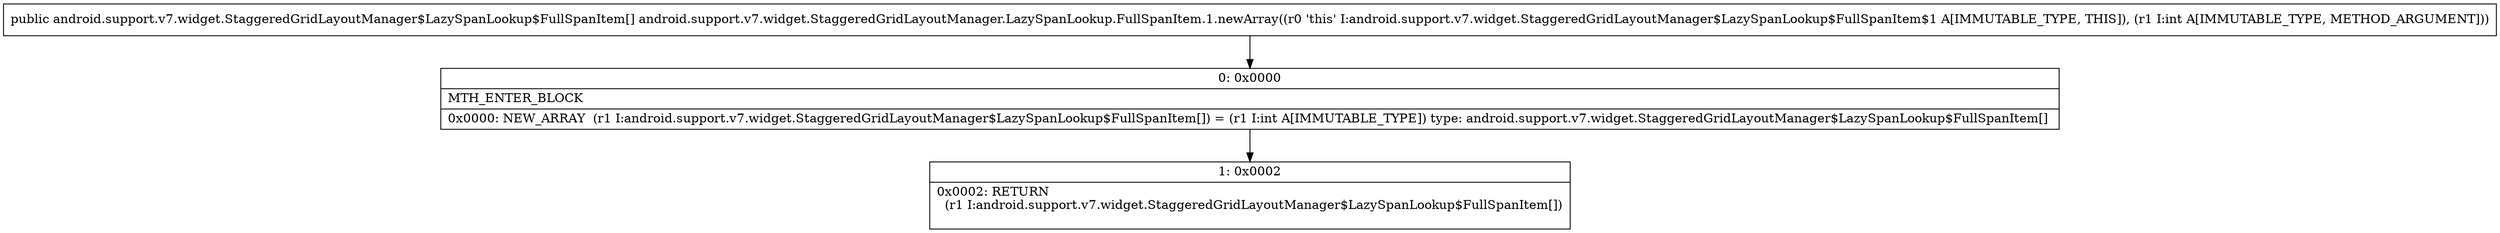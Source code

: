digraph "CFG forandroid.support.v7.widget.StaggeredGridLayoutManager.LazySpanLookup.FullSpanItem.1.newArray(I)[Landroid\/support\/v7\/widget\/StaggeredGridLayoutManager$LazySpanLookup$FullSpanItem;" {
Node_0 [shape=record,label="{0\:\ 0x0000|MTH_ENTER_BLOCK\l|0x0000: NEW_ARRAY  (r1 I:android.support.v7.widget.StaggeredGridLayoutManager$LazySpanLookup$FullSpanItem[]) = (r1 I:int A[IMMUTABLE_TYPE]) type: android.support.v7.widget.StaggeredGridLayoutManager$LazySpanLookup$FullSpanItem[] \l}"];
Node_1 [shape=record,label="{1\:\ 0x0002|0x0002: RETURN  \l  (r1 I:android.support.v7.widget.StaggeredGridLayoutManager$LazySpanLookup$FullSpanItem[])\l \l}"];
MethodNode[shape=record,label="{public android.support.v7.widget.StaggeredGridLayoutManager$LazySpanLookup$FullSpanItem[] android.support.v7.widget.StaggeredGridLayoutManager.LazySpanLookup.FullSpanItem.1.newArray((r0 'this' I:android.support.v7.widget.StaggeredGridLayoutManager$LazySpanLookup$FullSpanItem$1 A[IMMUTABLE_TYPE, THIS]), (r1 I:int A[IMMUTABLE_TYPE, METHOD_ARGUMENT])) }"];
MethodNode -> Node_0;
Node_0 -> Node_1;
}

